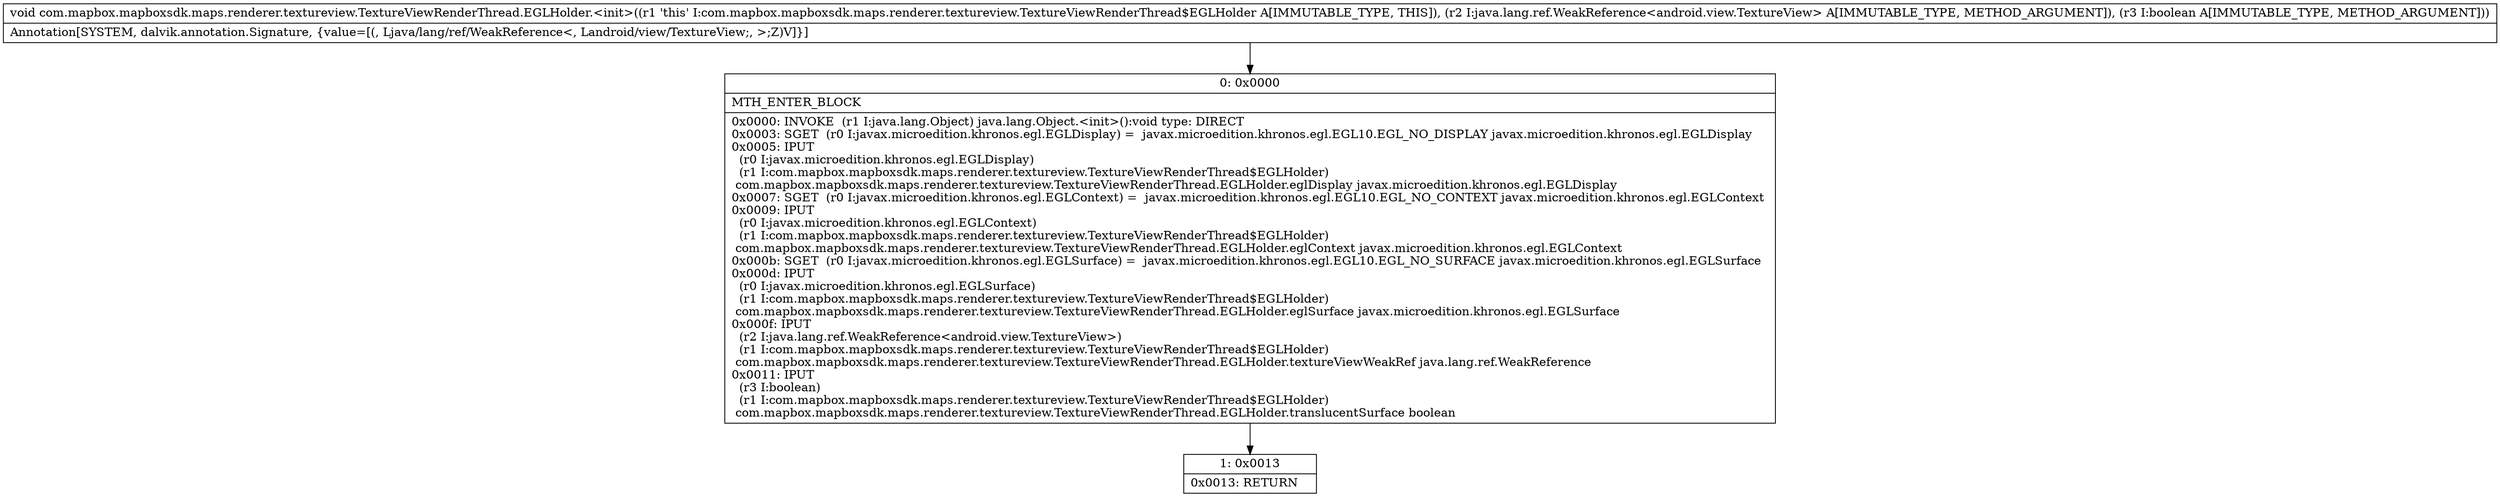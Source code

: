 digraph "CFG forcom.mapbox.mapboxsdk.maps.renderer.textureview.TextureViewRenderThread.EGLHolder.\<init\>(Ljava\/lang\/ref\/WeakReference;Z)V" {
Node_0 [shape=record,label="{0\:\ 0x0000|MTH_ENTER_BLOCK\l|0x0000: INVOKE  (r1 I:java.lang.Object) java.lang.Object.\<init\>():void type: DIRECT \l0x0003: SGET  (r0 I:javax.microedition.khronos.egl.EGLDisplay) =  javax.microedition.khronos.egl.EGL10.EGL_NO_DISPLAY javax.microedition.khronos.egl.EGLDisplay \l0x0005: IPUT  \l  (r0 I:javax.microedition.khronos.egl.EGLDisplay)\l  (r1 I:com.mapbox.mapboxsdk.maps.renderer.textureview.TextureViewRenderThread$EGLHolder)\l com.mapbox.mapboxsdk.maps.renderer.textureview.TextureViewRenderThread.EGLHolder.eglDisplay javax.microedition.khronos.egl.EGLDisplay \l0x0007: SGET  (r0 I:javax.microedition.khronos.egl.EGLContext) =  javax.microedition.khronos.egl.EGL10.EGL_NO_CONTEXT javax.microedition.khronos.egl.EGLContext \l0x0009: IPUT  \l  (r0 I:javax.microedition.khronos.egl.EGLContext)\l  (r1 I:com.mapbox.mapboxsdk.maps.renderer.textureview.TextureViewRenderThread$EGLHolder)\l com.mapbox.mapboxsdk.maps.renderer.textureview.TextureViewRenderThread.EGLHolder.eglContext javax.microedition.khronos.egl.EGLContext \l0x000b: SGET  (r0 I:javax.microedition.khronos.egl.EGLSurface) =  javax.microedition.khronos.egl.EGL10.EGL_NO_SURFACE javax.microedition.khronos.egl.EGLSurface \l0x000d: IPUT  \l  (r0 I:javax.microedition.khronos.egl.EGLSurface)\l  (r1 I:com.mapbox.mapboxsdk.maps.renderer.textureview.TextureViewRenderThread$EGLHolder)\l com.mapbox.mapboxsdk.maps.renderer.textureview.TextureViewRenderThread.EGLHolder.eglSurface javax.microedition.khronos.egl.EGLSurface \l0x000f: IPUT  \l  (r2 I:java.lang.ref.WeakReference\<android.view.TextureView\>)\l  (r1 I:com.mapbox.mapboxsdk.maps.renderer.textureview.TextureViewRenderThread$EGLHolder)\l com.mapbox.mapboxsdk.maps.renderer.textureview.TextureViewRenderThread.EGLHolder.textureViewWeakRef java.lang.ref.WeakReference \l0x0011: IPUT  \l  (r3 I:boolean)\l  (r1 I:com.mapbox.mapboxsdk.maps.renderer.textureview.TextureViewRenderThread$EGLHolder)\l com.mapbox.mapboxsdk.maps.renderer.textureview.TextureViewRenderThread.EGLHolder.translucentSurface boolean \l}"];
Node_1 [shape=record,label="{1\:\ 0x0013|0x0013: RETURN   \l}"];
MethodNode[shape=record,label="{void com.mapbox.mapboxsdk.maps.renderer.textureview.TextureViewRenderThread.EGLHolder.\<init\>((r1 'this' I:com.mapbox.mapboxsdk.maps.renderer.textureview.TextureViewRenderThread$EGLHolder A[IMMUTABLE_TYPE, THIS]), (r2 I:java.lang.ref.WeakReference\<android.view.TextureView\> A[IMMUTABLE_TYPE, METHOD_ARGUMENT]), (r3 I:boolean A[IMMUTABLE_TYPE, METHOD_ARGUMENT]))  | Annotation[SYSTEM, dalvik.annotation.Signature, \{value=[(, Ljava\/lang\/ref\/WeakReference\<, Landroid\/view\/TextureView;, \>;Z)V]\}]\l}"];
MethodNode -> Node_0;
Node_0 -> Node_1;
}

